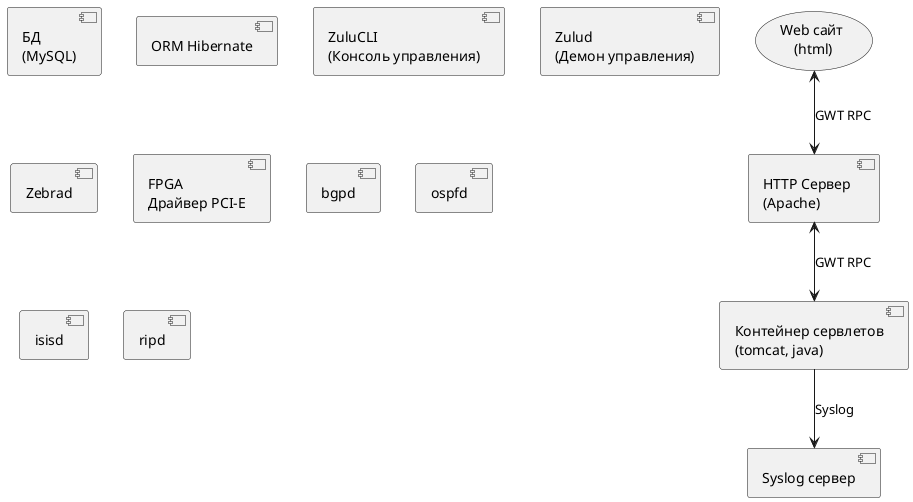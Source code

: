 @startuml

"Web сайт \n(html)" as (html)
"HTTP Сервер \n(Apache)" as [apache]
"БД \n(MySQL)" as [mysql]
"ORM Hibernate" as [orm]
"Контейнер сервлетов\n(tomcat, java)" as [tomcat]
"ZuluCLI \n(Консоль управления)" as [cli]
"Syslog сервер" as [syslog]
"Zulud \n(Демон управления)" as [zulud]
"Zebrad" as [zebrad]
"FPGA \nДрайвер PCI-E" as [fpga]
"bgpd" as [bgpd]
"ospfd" as [ospfd]
"isisd" as [isisd]
"ripd" as [ripd]

[html] <-down-> [apache] : GWT RPC
[apache] <-down-> [tomcat] : GWT RPC
[tomcat] -down-> [syslog] : Syslog

'[mysql] <-right-> [orm] : SQL
'[orm] <-right-> [tomcat] : Java objects
'[orm] <-down-> [cli] : Java objects

'[mysql] --> [syslog] : Syslog
'[orm] --> [syslog] : Syslog
'[cli] --> [syslog] : Syslog

'[tomcat] <-right-> [zulud] : TCP
'[zulud] --> [syslog] : Syslog

'[zulud] <-right-> [fpga] : PCI-E

'[zulud] <-down-> [zebrad] : TCP
'[zebrad] <--> [bgpd]
'[zebrad] <--> [ospfd]
'[zebrad] <--> [isisd]
'[zebrad] <--> [ripd]
'[zebrad] --> [syslog] : Syslog

@enduml